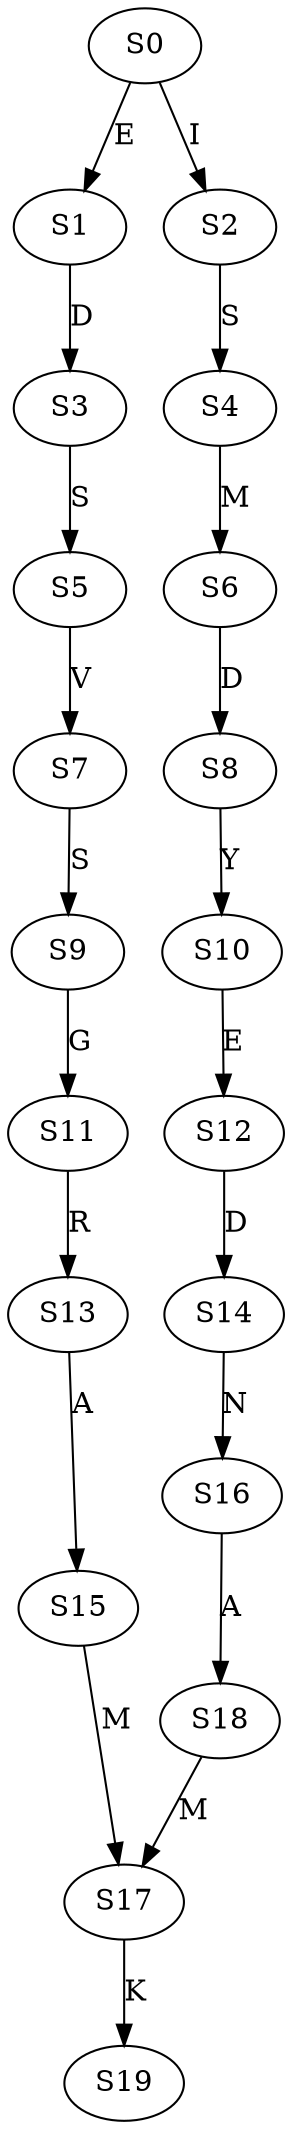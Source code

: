 strict digraph  {
	S0 -> S1 [ label = E ];
	S0 -> S2 [ label = I ];
	S1 -> S3 [ label = D ];
	S2 -> S4 [ label = S ];
	S3 -> S5 [ label = S ];
	S4 -> S6 [ label = M ];
	S5 -> S7 [ label = V ];
	S6 -> S8 [ label = D ];
	S7 -> S9 [ label = S ];
	S8 -> S10 [ label = Y ];
	S9 -> S11 [ label = G ];
	S10 -> S12 [ label = E ];
	S11 -> S13 [ label = R ];
	S12 -> S14 [ label = D ];
	S13 -> S15 [ label = A ];
	S14 -> S16 [ label = N ];
	S15 -> S17 [ label = M ];
	S16 -> S18 [ label = A ];
	S17 -> S19 [ label = K ];
	S18 -> S17 [ label = M ];
}
